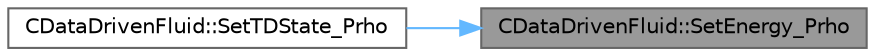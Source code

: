 digraph "CDataDrivenFluid::SetEnergy_Prho"
{
 // LATEX_PDF_SIZE
  bgcolor="transparent";
  edge [fontname=Helvetica,fontsize=10,labelfontname=Helvetica,labelfontsize=10];
  node [fontname=Helvetica,fontsize=10,shape=box,height=0.2,width=0.4];
  rankdir="RL";
  Node1 [id="Node000001",label="CDataDrivenFluid::SetEnergy_Prho",height=0.2,width=0.4,color="gray40", fillcolor="grey60", style="filled", fontcolor="black",tooltip="Set the Dimensionless Internal Energy using Pressure and Density."];
  Node1 -> Node2 [id="edge1_Node000001_Node000002",dir="back",color="steelblue1",style="solid",tooltip=" "];
  Node2 [id="Node000002",label="CDataDrivenFluid::SetTDState_Prho",height=0.2,width=0.4,color="grey40", fillcolor="white", style="filled",URL="$classCDataDrivenFluid.html#ab5723719b236f3d3d36ba0006146962d",tooltip="Set the Dimensionless State using Pressure and Density."];
}
